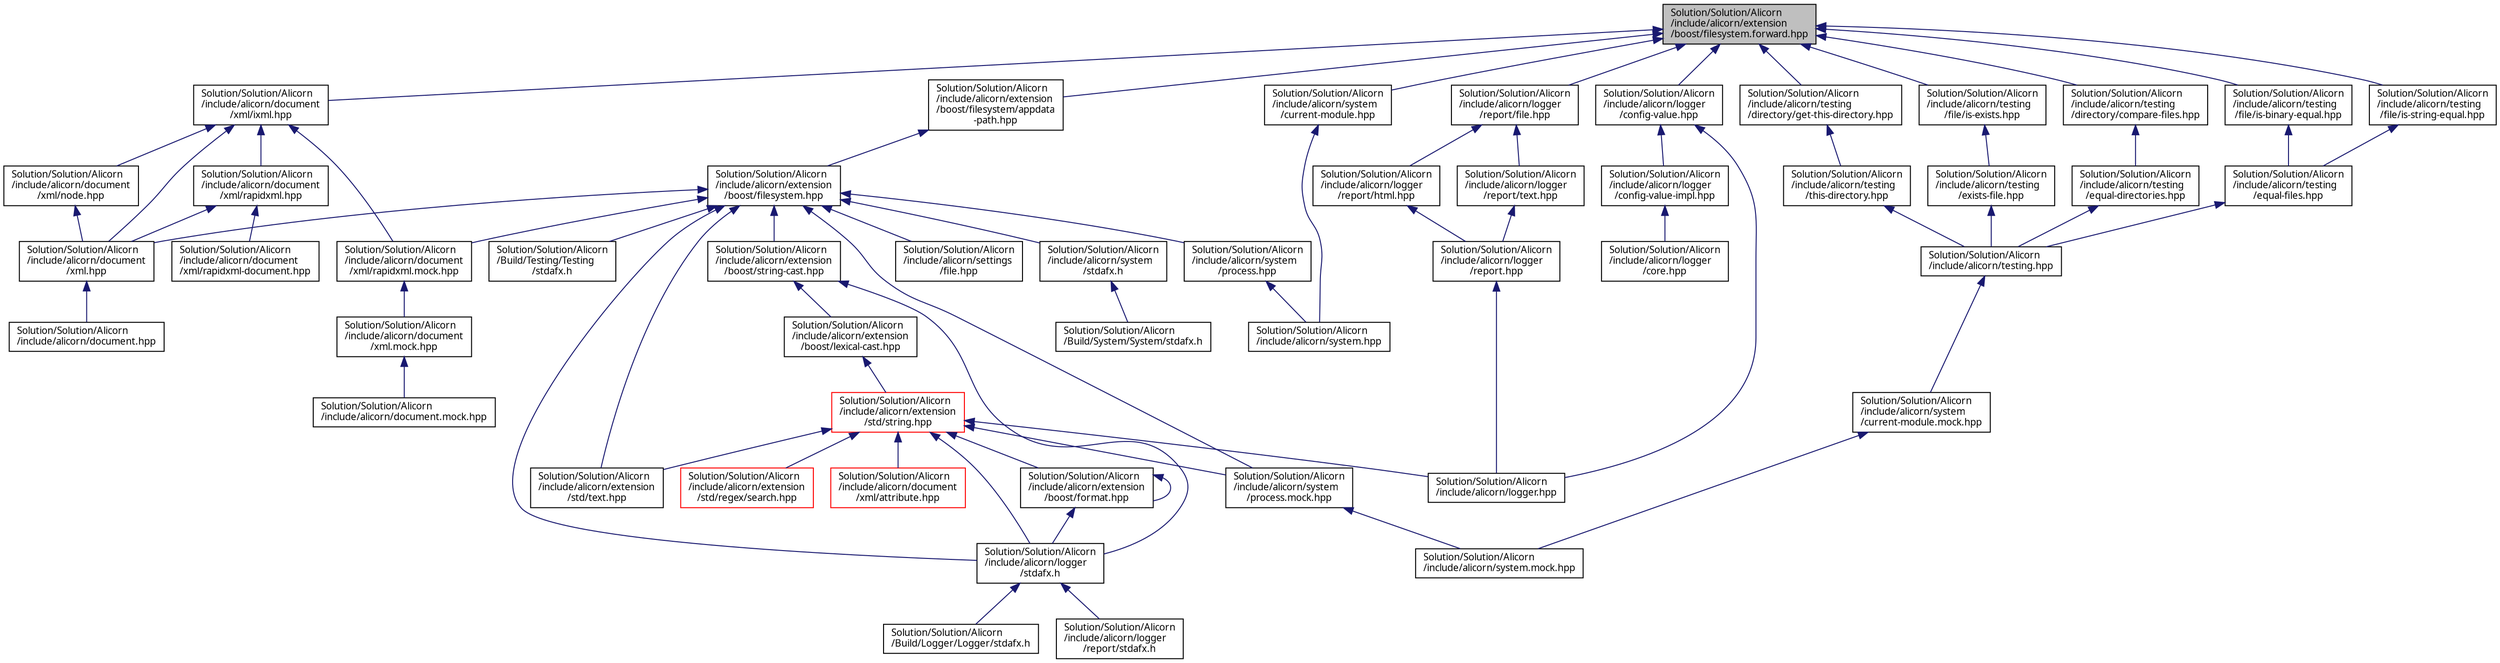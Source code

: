 digraph "Solution/Solution/Alicorn/include/alicorn/extension/boost/filesystem.forward.hpp"
{
 // INTERACTIVE_SVG=YES
  edge [fontname="Verdana",fontsize="10",labelfontname="Verdana",labelfontsize="10"];
  node [fontname="Verdana",fontsize="10",shape=record];
  Node1 [label="Solution/Solution/Alicorn\l/include/alicorn/extension\l/boost/filesystem.forward.hpp",height=0.2,width=0.4,color="black", fillcolor="grey75", style="filled", fontcolor="black"];
  Node1 -> Node2 [dir="back",color="midnightblue",fontsize="10",style="solid",fontname="Verdana"];
  Node2 [label="Solution/Solution/Alicorn\l/include/alicorn/document\l/xml/ixml.hpp",height=0.2,width=0.4,color="black", fillcolor="white", style="filled",URL="$a00256_source.html"];
  Node2 -> Node3 [dir="back",color="midnightblue",fontsize="10",style="solid",fontname="Verdana"];
  Node3 [label="Solution/Solution/Alicorn\l/include/alicorn/document\l/xml/node.hpp",height=0.2,width=0.4,color="black", fillcolor="white", style="filled",URL="$a00257_source.html"];
  Node3 -> Node4 [dir="back",color="midnightblue",fontsize="10",style="solid",fontname="Verdana"];
  Node4 [label="Solution/Solution/Alicorn\l/include/alicorn/document\l/xml.hpp",height=0.2,width=0.4,color="black", fillcolor="white", style="filled",URL="$a00248_source.html"];
  Node4 -> Node5 [dir="back",color="midnightblue",fontsize="10",style="solid",fontname="Verdana"];
  Node5 [label="Solution/Solution/Alicorn\l/include/alicorn/document.hpp",height=0.2,width=0.4,color="black", fillcolor="white", style="filled",URL="$a00244.html"];
  Node2 -> Node6 [dir="back",color="midnightblue",fontsize="10",style="solid",fontname="Verdana"];
  Node6 [label="Solution/Solution/Alicorn\l/include/alicorn/document\l/xml/rapidxml.hpp",height=0.2,width=0.4,color="black", fillcolor="white", style="filled",URL="$a00262_source.html"];
  Node6 -> Node7 [dir="back",color="midnightblue",fontsize="10",style="solid",fontname="Verdana"];
  Node7 [label="Solution/Solution/Alicorn\l/include/alicorn/document\l/xml/rapidxml-document.hpp",height=0.2,width=0.4,color="black", fillcolor="white", style="filled",URL="$a00260_source.html"];
  Node6 -> Node4 [dir="back",color="midnightblue",fontsize="10",style="solid",fontname="Verdana"];
  Node2 -> Node8 [dir="back",color="midnightblue",fontsize="10",style="solid",fontname="Verdana"];
  Node8 [label="Solution/Solution/Alicorn\l/include/alicorn/document\l/xml/rapidxml.mock.hpp",height=0.2,width=0.4,color="black", fillcolor="white", style="filled",URL="$a00263_source.html"];
  Node8 -> Node9 [dir="back",color="midnightblue",fontsize="10",style="solid",fontname="Verdana"];
  Node9 [label="Solution/Solution/Alicorn\l/include/alicorn/document\l/xml.mock.hpp",height=0.2,width=0.4,color="black", fillcolor="white", style="filled",URL="$a00250_source.html"];
  Node9 -> Node10 [dir="back",color="midnightblue",fontsize="10",style="solid",fontname="Verdana"];
  Node10 [label="Solution/Solution/Alicorn\l/include/alicorn/document.mock.hpp",height=0.2,width=0.4,color="black", fillcolor="white", style="filled",URL="$a00246_source.html"];
  Node2 -> Node4 [dir="back",color="midnightblue",fontsize="10",style="solid",fontname="Verdana"];
  Node1 -> Node11 [dir="back",color="midnightblue",fontsize="10",style="solid",fontname="Verdana"];
  Node11 [label="Solution/Solution/Alicorn\l/include/alicorn/extension\l/boost/filesystem/appdata\l-path.hpp",height=0.2,width=0.4,color="black", fillcolor="white", style="filled",URL="$a00273_source.html"];
  Node11 -> Node12 [dir="back",color="midnightblue",fontsize="10",style="solid",fontname="Verdana"];
  Node12 [label="Solution/Solution/Alicorn\l/include/alicorn/extension\l/boost/filesystem.hpp",height=0.2,width=0.4,color="black", fillcolor="white", style="filled",URL="$a00271_source.html"];
  Node12 -> Node13 [dir="back",color="midnightblue",fontsize="10",style="solid",fontname="Verdana"];
  Node13 [label="Solution/Solution/Alicorn\l/Build/Testing/Testing\l/stdafx.h",height=0.2,width=0.4,color="black", fillcolor="white", style="filled",URL="$a00201_source.html"];
  Node12 -> Node8 [dir="back",color="midnightblue",fontsize="10",style="solid",fontname="Verdana"];
  Node12 -> Node4 [dir="back",color="midnightblue",fontsize="10",style="solid",fontname="Verdana"];
  Node12 -> Node14 [dir="back",color="midnightblue",fontsize="10",style="solid",fontname="Verdana"];
  Node14 [label="Solution/Solution/Alicorn\l/include/alicorn/extension\l/boost/string-cast.hpp",height=0.2,width=0.4,color="black", fillcolor="white", style="filled",URL="$a00277.html"];
  Node14 -> Node15 [dir="back",color="midnightblue",fontsize="10",style="solid",fontname="Verdana"];
  Node15 [label="Solution/Solution/Alicorn\l/include/alicorn/extension\l/boost/lexical-cast.hpp",height=0.2,width=0.4,color="black", fillcolor="white", style="filled",URL="$a00276.html"];
  Node15 -> Node16 [dir="back",color="midnightblue",fontsize="10",style="solid",fontname="Verdana"];
  Node16 [label="Solution/Solution/Alicorn\l/include/alicorn/extension\l/std/string.hpp",height=0.2,width=0.4,color="red", fillcolor="white", style="filled",URL="$a00310_source.html"];
  Node16 -> Node17 [dir="back",color="midnightblue",fontsize="10",style="solid",fontname="Verdana"];
  Node17 [label="Solution/Solution/Alicorn\l/include/alicorn/document\l/xml/attribute.hpp",height=0.2,width=0.4,color="red", fillcolor="white", style="filled",URL="$a00251_source.html"];
  Node16 -> Node18 [dir="back",color="midnightblue",fontsize="10",style="solid",fontname="Verdana"];
  Node18 [label="Solution/Solution/Alicorn\l/include/alicorn/extension\l/boost/format.hpp",height=0.2,width=0.4,color="black", fillcolor="white", style="filled",URL="$a00274_source.html"];
  Node18 -> Node18 [dir="back",color="midnightblue",fontsize="10",style="solid",fontname="Verdana"];
  Node18 -> Node19 [dir="back",color="midnightblue",fontsize="10",style="solid",fontname="Verdana"];
  Node19 [label="Solution/Solution/Alicorn\l/include/alicorn/logger\l/stdafx.h",height=0.2,width=0.4,color="black", fillcolor="white", style="filled",URL="$a00210_source.html"];
  Node19 -> Node20 [dir="back",color="midnightblue",fontsize="10",style="solid",fontname="Verdana"];
  Node20 [label="Solution/Solution/Alicorn\l/Build/Logger/Logger/stdafx.h",height=0.2,width=0.4,color="black", fillcolor="white", style="filled",URL="$a00196_source.html"];
  Node19 -> Node21 [dir="back",color="midnightblue",fontsize="10",style="solid",fontname="Verdana"];
  Node21 [label="Solution/Solution/Alicorn\l/include/alicorn/logger\l/report/stdafx.h",height=0.2,width=0.4,color="black", fillcolor="white", style="filled",URL="$a00209_source.html"];
  Node16 -> Node22 [dir="back",color="midnightblue",fontsize="10",style="solid",fontname="Verdana"];
  Node22 [label="Solution/Solution/Alicorn\l/include/alicorn/extension\l/std/regex/search.hpp",height=0.2,width=0.4,color="red", fillcolor="white", style="filled",URL="$a00303_source.html"];
  Node16 -> Node23 [dir="back",color="midnightblue",fontsize="10",style="solid",fontname="Verdana"];
  Node23 [label="Solution/Solution/Alicorn\l/include/alicorn/extension\l/std/text.hpp",height=0.2,width=0.4,color="black", fillcolor="white", style="filled",URL="$a00317_source.html"];
  Node16 -> Node19 [dir="back",color="midnightblue",fontsize="10",style="solid",fontname="Verdana"];
  Node16 -> Node24 [dir="back",color="midnightblue",fontsize="10",style="solid",fontname="Verdana"];
  Node24 [label="Solution/Solution/Alicorn\l/include/alicorn/logger.hpp",height=0.2,width=0.4,color="black", fillcolor="white", style="filled",URL="$a00323.html"];
  Node16 -> Node25 [dir="back",color="midnightblue",fontsize="10",style="solid",fontname="Verdana"];
  Node25 [label="Solution/Solution/Alicorn\l/include/alicorn/system\l/process.mock.hpp",height=0.2,width=0.4,color="black", fillcolor="white", style="filled",URL="$a00414_source.html"];
  Node25 -> Node26 [dir="back",color="midnightblue",fontsize="10",style="solid",fontname="Verdana"];
  Node26 [label="Solution/Solution/Alicorn\l/include/alicorn/system.mock.hpp",height=0.2,width=0.4,color="black", fillcolor="white", style="filled",URL="$a00401.html"];
  Node14 -> Node19 [dir="back",color="midnightblue",fontsize="10",style="solid",fontname="Verdana"];
  Node12 -> Node23 [dir="back",color="midnightblue",fontsize="10",style="solid",fontname="Verdana"];
  Node12 -> Node19 [dir="back",color="midnightblue",fontsize="10",style="solid",fontname="Verdana"];
  Node12 -> Node27 [dir="back",color="midnightblue",fontsize="10",style="solid",fontname="Verdana"];
  Node27 [label="Solution/Solution/Alicorn\l/include/alicorn/settings\l/file.hpp",height=0.2,width=0.4,color="black", fillcolor="white", style="filled",URL="$a00363_source.html"];
  Node12 -> Node28 [dir="back",color="midnightblue",fontsize="10",style="solid",fontname="Verdana"];
  Node28 [label="Solution/Solution/Alicorn\l/include/alicorn/system\l/stdafx.h",height=0.2,width=0.4,color="black", fillcolor="white", style="filled",URL="$a00214_source.html"];
  Node28 -> Node29 [dir="back",color="midnightblue",fontsize="10",style="solid",fontname="Verdana"];
  Node29 [label="Solution/Solution/Alicorn\l/Build/System/System/stdafx.h",height=0.2,width=0.4,color="black", fillcolor="white", style="filled",URL="$a00199_source.html"];
  Node12 -> Node30 [dir="back",color="midnightblue",fontsize="10",style="solid",fontname="Verdana"];
  Node30 [label="Solution/Solution/Alicorn\l/include/alicorn/system\l/process.hpp",height=0.2,width=0.4,color="black", fillcolor="white", style="filled",URL="$a00413_source.html"];
  Node30 -> Node31 [dir="back",color="midnightblue",fontsize="10",style="solid",fontname="Verdana"];
  Node31 [label="Solution/Solution/Alicorn\l/include/alicorn/system.hpp",height=0.2,width=0.4,color="black", fillcolor="white", style="filled",URL="$a00329.html"];
  Node12 -> Node25 [dir="back",color="midnightblue",fontsize="10",style="solid",fontname="Verdana"];
  Node1 -> Node32 [dir="back",color="midnightblue",fontsize="10",style="solid",fontname="Verdana"];
  Node32 [label="Solution/Solution/Alicorn\l/include/alicorn/logger\l/config-value.hpp",height=0.2,width=0.4,color="black", fillcolor="white", style="filled",URL="$a00342_source.html"];
  Node32 -> Node33 [dir="back",color="midnightblue",fontsize="10",style="solid",fontname="Verdana"];
  Node33 [label="Solution/Solution/Alicorn\l/include/alicorn/logger\l/config-value-impl.hpp",height=0.2,width=0.4,color="black", fillcolor="white", style="filled",URL="$a00340_source.html"];
  Node33 -> Node34 [dir="back",color="midnightblue",fontsize="10",style="solid",fontname="Verdana"];
  Node34 [label="Solution/Solution/Alicorn\l/include/alicorn/logger\l/core.hpp",height=0.2,width=0.4,color="black", fillcolor="white", style="filled",URL="$a00348_source.html"];
  Node32 -> Node24 [dir="back",color="midnightblue",fontsize="10",style="solid",fontname="Verdana"];
  Node1 -> Node35 [dir="back",color="midnightblue",fontsize="10",style="solid",fontname="Verdana"];
  Node35 [label="Solution/Solution/Alicorn\l/include/alicorn/logger\l/report/file.hpp",height=0.2,width=0.4,color="black", fillcolor="white", style="filled",URL="$a00362_source.html"];
  Node35 -> Node36 [dir="back",color="midnightblue",fontsize="10",style="solid",fontname="Verdana"];
  Node36 [label="Solution/Solution/Alicorn\l/include/alicorn/logger\l/report/html.hpp",height=0.2,width=0.4,color="black", fillcolor="white", style="filled",URL="$a00365_source.html"];
  Node36 -> Node37 [dir="back",color="midnightblue",fontsize="10",style="solid",fontname="Verdana"];
  Node37 [label="Solution/Solution/Alicorn\l/include/alicorn/logger\l/report.hpp",height=0.2,width=0.4,color="black", fillcolor="white", style="filled",URL="$a00369_source.html"];
  Node37 -> Node24 [dir="back",color="midnightblue",fontsize="10",style="solid",fontname="Verdana"];
  Node35 -> Node38 [dir="back",color="midnightblue",fontsize="10",style="solid",fontname="Verdana"];
  Node38 [label="Solution/Solution/Alicorn\l/include/alicorn/logger\l/report/text.hpp",height=0.2,width=0.4,color="black", fillcolor="white", style="filled",URL="$a00318_source.html"];
  Node38 -> Node37 [dir="back",color="midnightblue",fontsize="10",style="solid",fontname="Verdana"];
  Node1 -> Node39 [dir="back",color="midnightblue",fontsize="10",style="solid",fontname="Verdana"];
  Node39 [label="Solution/Solution/Alicorn\l/include/alicorn/system\l/current-module.hpp",height=0.2,width=0.4,color="black", fillcolor="white", style="filled",URL="$a00403_source.html"];
  Node39 -> Node31 [dir="back",color="midnightblue",fontsize="10",style="solid",fontname="Verdana"];
  Node1 -> Node40 [dir="back",color="midnightblue",fontsize="10",style="solid",fontname="Verdana"];
  Node40 [label="Solution/Solution/Alicorn\l/include/alicorn/testing\l/directory/compare-files.hpp",height=0.2,width=0.4,color="black", fillcolor="white", style="filled",URL="$a00423_source.html"];
  Node40 -> Node41 [dir="back",color="midnightblue",fontsize="10",style="solid",fontname="Verdana"];
  Node41 [label="Solution/Solution/Alicorn\l/include/alicorn/testing\l/equal-directories.hpp",height=0.2,width=0.4,color="black", fillcolor="white", style="filled",URL="$a00426_source.html"];
  Node41 -> Node42 [dir="back",color="midnightblue",fontsize="10",style="solid",fontname="Verdana"];
  Node42 [label="Solution/Solution/Alicorn\l/include/alicorn/testing.hpp",height=0.2,width=0.4,color="black", fillcolor="white", style="filled",URL="$a00331.html"];
  Node42 -> Node43 [dir="back",color="midnightblue",fontsize="10",style="solid",fontname="Verdana"];
  Node43 [label="Solution/Solution/Alicorn\l/include/alicorn/system\l/current-module.mock.hpp",height=0.2,width=0.4,color="black", fillcolor="white", style="filled",URL="$a00404_source.html"];
  Node43 -> Node26 [dir="back",color="midnightblue",fontsize="10",style="solid",fontname="Verdana"];
  Node1 -> Node44 [dir="back",color="midnightblue",fontsize="10",style="solid",fontname="Verdana"];
  Node44 [label="Solution/Solution/Alicorn\l/include/alicorn/testing\l/file/is-binary-equal.hpp",height=0.2,width=0.4,color="black", fillcolor="white", style="filled",URL="$a00433_source.html"];
  Node44 -> Node45 [dir="back",color="midnightblue",fontsize="10",style="solid",fontname="Verdana"];
  Node45 [label="Solution/Solution/Alicorn\l/include/alicorn/testing\l/equal-files.hpp",height=0.2,width=0.4,color="black", fillcolor="white", style="filled",URL="$a00427_source.html"];
  Node45 -> Node42 [dir="back",color="midnightblue",fontsize="10",style="solid",fontname="Verdana"];
  Node1 -> Node46 [dir="back",color="midnightblue",fontsize="10",style="solid",fontname="Verdana"];
  Node46 [label="Solution/Solution/Alicorn\l/include/alicorn/testing\l/directory/get-this-directory.hpp",height=0.2,width=0.4,color="black", fillcolor="white", style="filled",URL="$a00425_source.html"];
  Node46 -> Node47 [dir="back",color="midnightblue",fontsize="10",style="solid",fontname="Verdana"];
  Node47 [label="Solution/Solution/Alicorn\l/include/alicorn/testing\l/this-directory.hpp",height=0.2,width=0.4,color="black", fillcolor="white", style="filled",URL="$a00442_source.html"];
  Node47 -> Node42 [dir="back",color="midnightblue",fontsize="10",style="solid",fontname="Verdana"];
  Node1 -> Node48 [dir="back",color="midnightblue",fontsize="10",style="solid",fontname="Verdana"];
  Node48 [label="Solution/Solution/Alicorn\l/include/alicorn/testing\l/file/is-string-equal.hpp",height=0.2,width=0.4,color="black", fillcolor="white", style="filled",URL="$a00437_source.html"];
  Node48 -> Node45 [dir="back",color="midnightblue",fontsize="10",style="solid",fontname="Verdana"];
  Node1 -> Node49 [dir="back",color="midnightblue",fontsize="10",style="solid",fontname="Verdana"];
  Node49 [label="Solution/Solution/Alicorn\l/include/alicorn/testing\l/file/is-exists.hpp",height=0.2,width=0.4,color="black", fillcolor="white", style="filled",URL="$a00435_source.html"];
  Node49 -> Node50 [dir="back",color="midnightblue",fontsize="10",style="solid",fontname="Verdana"];
  Node50 [label="Solution/Solution/Alicorn\l/include/alicorn/testing\l/exists-file.hpp",height=0.2,width=0.4,color="black", fillcolor="white", style="filled",URL="$a00430_source.html"];
  Node50 -> Node42 [dir="back",color="midnightblue",fontsize="10",style="solid",fontname="Verdana"];
}
